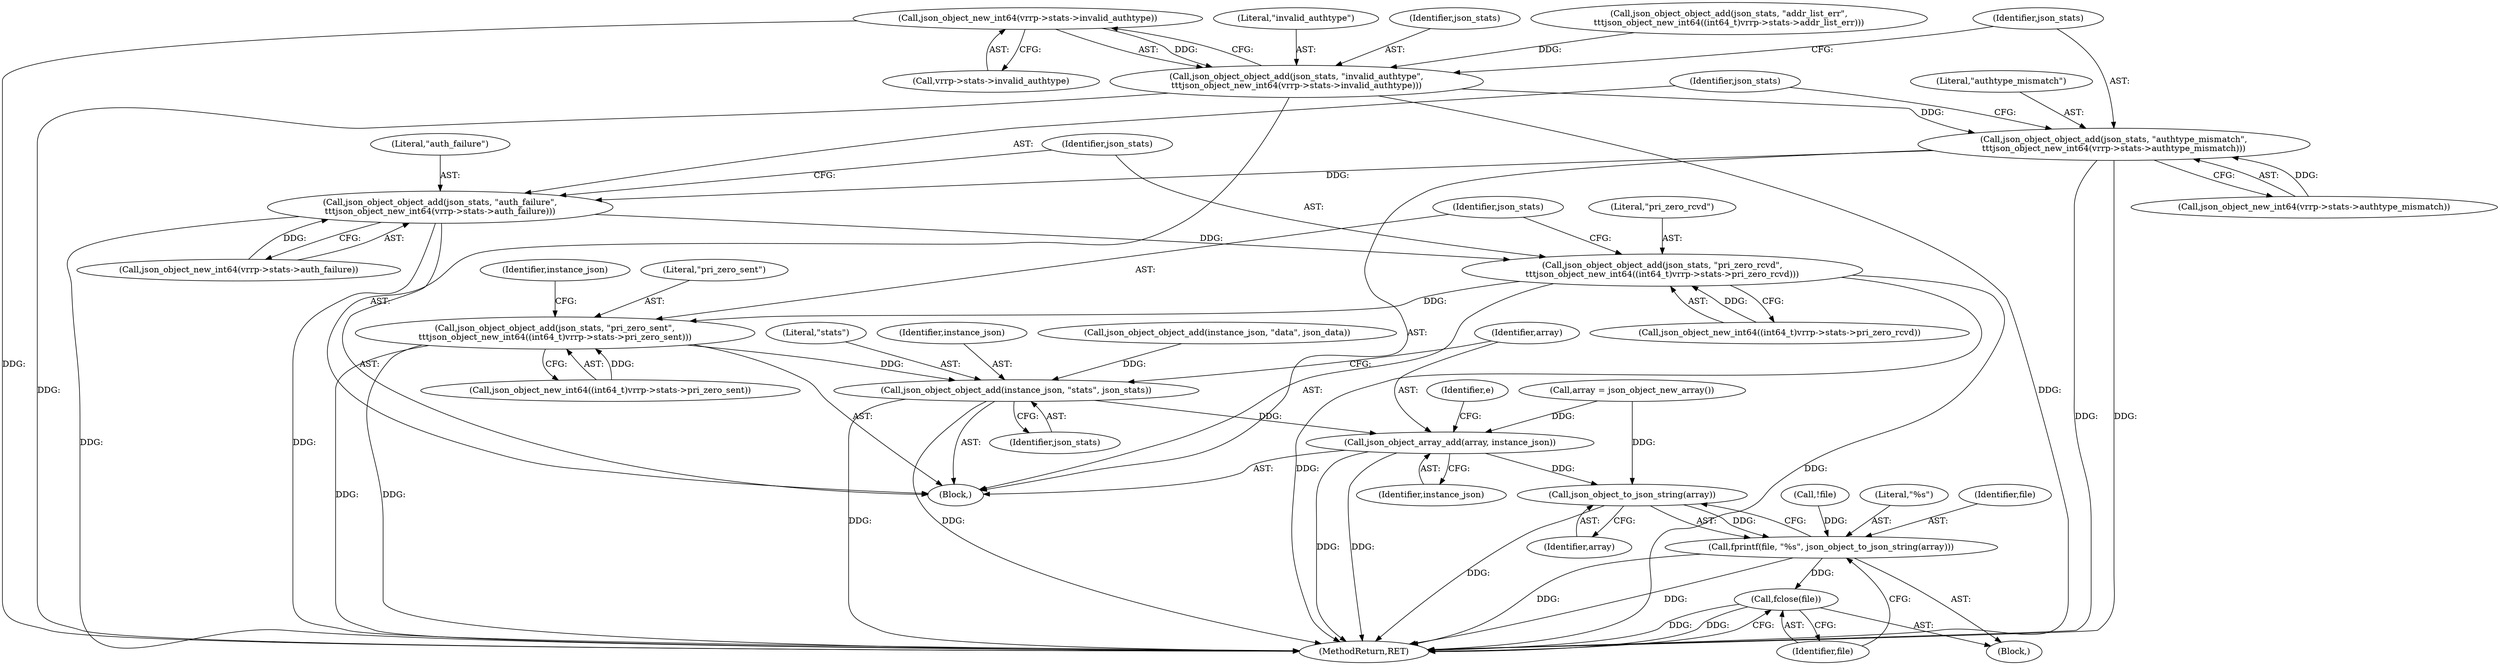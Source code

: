 digraph "0_keepalived_04f2d32871bb3b11d7dc024039952f2fe2750306_3@pointer" {
"1000896" [label="(Call,json_object_new_int64(vrrp->stats->invalid_authtype))"];
"1000893" [label="(Call,json_object_object_add(json_stats, \"invalid_authtype\",\n\t\t\tjson_object_new_int64(vrrp->stats->invalid_authtype)))"];
"1000902" [label="(Call,json_object_object_add(json_stats, \"authtype_mismatch\",\n\t\t\tjson_object_new_int64(vrrp->stats->authtype_mismatch)))"];
"1000911" [label="(Call,json_object_object_add(json_stats, \"auth_failure\",\n\t\t\tjson_object_new_int64(vrrp->stats->auth_failure)))"];
"1000920" [label="(Call,json_object_object_add(json_stats, \"pri_zero_rcvd\",\n\t\t\tjson_object_new_int64((int64_t)vrrp->stats->pri_zero_rcvd)))"];
"1000931" [label="(Call,json_object_object_add(json_stats, \"pri_zero_sent\",\n\t\t\tjson_object_new_int64((int64_t)vrrp->stats->pri_zero_sent)))"];
"1000946" [label="(Call,json_object_object_add(instance_json, \"stats\", json_stats))"];
"1000950" [label="(Call,json_object_array_add(array, instance_json))"];
"1000956" [label="(Call,json_object_to_json_string(array))"];
"1000953" [label="(Call,fprintf(file, \"%s\", json_object_to_json_string(array)))"];
"1000958" [label="(Call,fclose(file))"];
"1000960" [label="(MethodReturn,RET)"];
"1000913" [label="(Literal,\"auth_failure\")"];
"1000933" [label="(Literal,\"pri_zero_sent\")"];
"1000954" [label="(Identifier,file)"];
"1000893" [label="(Call,json_object_object_add(json_stats, \"invalid_authtype\",\n\t\t\tjson_object_new_int64(vrrp->stats->invalid_authtype)))"];
"1000911" [label="(Call,json_object_object_add(json_stats, \"auth_failure\",\n\t\t\tjson_object_new_int64(vrrp->stats->auth_failure)))"];
"1000102" [label="(Block,)"];
"1000902" [label="(Call,json_object_object_add(json_stats, \"authtype_mismatch\",\n\t\t\tjson_object_new_int64(vrrp->stats->authtype_mismatch)))"];
"1000950" [label="(Call,json_object_array_add(array, instance_json))"];
"1000931" [label="(Call,json_object_object_add(json_stats, \"pri_zero_sent\",\n\t\t\tjson_object_new_int64((int64_t)vrrp->stats->pri_zero_sent)))"];
"1000934" [label="(Call,json_object_new_int64((int64_t)vrrp->stats->pri_zero_sent))"];
"1000949" [label="(Identifier,json_stats)"];
"1000946" [label="(Call,json_object_object_add(instance_json, \"stats\", json_stats))"];
"1000118" [label="(Call,!file)"];
"1000141" [label="(Block,)"];
"1000896" [label="(Call,json_object_new_int64(vrrp->stats->invalid_authtype))"];
"1000914" [label="(Call,json_object_new_int64(vrrp->stats->auth_failure))"];
"1000957" [label="(Identifier,array)"];
"1000943" [label="(Identifier,instance_json)"];
"1000952" [label="(Identifier,instance_json)"];
"1000956" [label="(Call,json_object_to_json_string(array))"];
"1000958" [label="(Call,fclose(file))"];
"1000903" [label="(Identifier,json_stats)"];
"1000904" [label="(Literal,\"authtype_mismatch\")"];
"1000128" [label="(Call,array = json_object_new_array())"];
"1000895" [label="(Literal,\"invalid_authtype\")"];
"1000921" [label="(Identifier,json_stats)"];
"1000922" [label="(Literal,\"pri_zero_rcvd\")"];
"1000942" [label="(Call,json_object_object_add(instance_json, \"data\", json_data))"];
"1000951" [label="(Identifier,array)"];
"1000912" [label="(Identifier,json_stats)"];
"1000894" [label="(Identifier,json_stats)"];
"1000905" [label="(Call,json_object_new_int64(vrrp->stats->authtype_mismatch))"];
"1000897" [label="(Call,vrrp->stats->invalid_authtype)"];
"1000955" [label="(Literal,\"%s\")"];
"1000959" [label="(Identifier,file)"];
"1000948" [label="(Literal,\"stats\")"];
"1000953" [label="(Call,fprintf(file, \"%s\", json_object_to_json_string(array)))"];
"1000882" [label="(Call,json_object_object_add(json_stats, \"addr_list_err\",\n\t\t\tjson_object_new_int64((int64_t)vrrp->stats->addr_list_err)))"];
"1000920" [label="(Call,json_object_object_add(json_stats, \"pri_zero_rcvd\",\n\t\t\tjson_object_new_int64((int64_t)vrrp->stats->pri_zero_rcvd)))"];
"1000923" [label="(Call,json_object_new_int64((int64_t)vrrp->stats->pri_zero_rcvd))"];
"1000947" [label="(Identifier,instance_json)"];
"1000140" [label="(Identifier,e)"];
"1000932" [label="(Identifier,json_stats)"];
"1000896" -> "1000893"  [label="AST: "];
"1000896" -> "1000897"  [label="CFG: "];
"1000897" -> "1000896"  [label="AST: "];
"1000893" -> "1000896"  [label="CFG: "];
"1000896" -> "1000960"  [label="DDG: "];
"1000896" -> "1000893"  [label="DDG: "];
"1000893" -> "1000141"  [label="AST: "];
"1000894" -> "1000893"  [label="AST: "];
"1000895" -> "1000893"  [label="AST: "];
"1000903" -> "1000893"  [label="CFG: "];
"1000893" -> "1000960"  [label="DDG: "];
"1000893" -> "1000960"  [label="DDG: "];
"1000882" -> "1000893"  [label="DDG: "];
"1000893" -> "1000902"  [label="DDG: "];
"1000902" -> "1000141"  [label="AST: "];
"1000902" -> "1000905"  [label="CFG: "];
"1000903" -> "1000902"  [label="AST: "];
"1000904" -> "1000902"  [label="AST: "];
"1000905" -> "1000902"  [label="AST: "];
"1000912" -> "1000902"  [label="CFG: "];
"1000902" -> "1000960"  [label="DDG: "];
"1000902" -> "1000960"  [label="DDG: "];
"1000905" -> "1000902"  [label="DDG: "];
"1000902" -> "1000911"  [label="DDG: "];
"1000911" -> "1000141"  [label="AST: "];
"1000911" -> "1000914"  [label="CFG: "];
"1000912" -> "1000911"  [label="AST: "];
"1000913" -> "1000911"  [label="AST: "];
"1000914" -> "1000911"  [label="AST: "];
"1000921" -> "1000911"  [label="CFG: "];
"1000911" -> "1000960"  [label="DDG: "];
"1000911" -> "1000960"  [label="DDG: "];
"1000914" -> "1000911"  [label="DDG: "];
"1000911" -> "1000920"  [label="DDG: "];
"1000920" -> "1000141"  [label="AST: "];
"1000920" -> "1000923"  [label="CFG: "];
"1000921" -> "1000920"  [label="AST: "];
"1000922" -> "1000920"  [label="AST: "];
"1000923" -> "1000920"  [label="AST: "];
"1000932" -> "1000920"  [label="CFG: "];
"1000920" -> "1000960"  [label="DDG: "];
"1000920" -> "1000960"  [label="DDG: "];
"1000923" -> "1000920"  [label="DDG: "];
"1000920" -> "1000931"  [label="DDG: "];
"1000931" -> "1000141"  [label="AST: "];
"1000931" -> "1000934"  [label="CFG: "];
"1000932" -> "1000931"  [label="AST: "];
"1000933" -> "1000931"  [label="AST: "];
"1000934" -> "1000931"  [label="AST: "];
"1000943" -> "1000931"  [label="CFG: "];
"1000931" -> "1000960"  [label="DDG: "];
"1000931" -> "1000960"  [label="DDG: "];
"1000934" -> "1000931"  [label="DDG: "];
"1000931" -> "1000946"  [label="DDG: "];
"1000946" -> "1000141"  [label="AST: "];
"1000946" -> "1000949"  [label="CFG: "];
"1000947" -> "1000946"  [label="AST: "];
"1000948" -> "1000946"  [label="AST: "];
"1000949" -> "1000946"  [label="AST: "];
"1000951" -> "1000946"  [label="CFG: "];
"1000946" -> "1000960"  [label="DDG: "];
"1000946" -> "1000960"  [label="DDG: "];
"1000942" -> "1000946"  [label="DDG: "];
"1000946" -> "1000950"  [label="DDG: "];
"1000950" -> "1000141"  [label="AST: "];
"1000950" -> "1000952"  [label="CFG: "];
"1000951" -> "1000950"  [label="AST: "];
"1000952" -> "1000950"  [label="AST: "];
"1000140" -> "1000950"  [label="CFG: "];
"1000950" -> "1000960"  [label="DDG: "];
"1000950" -> "1000960"  [label="DDG: "];
"1000128" -> "1000950"  [label="DDG: "];
"1000950" -> "1000956"  [label="DDG: "];
"1000956" -> "1000953"  [label="AST: "];
"1000956" -> "1000957"  [label="CFG: "];
"1000957" -> "1000956"  [label="AST: "];
"1000953" -> "1000956"  [label="CFG: "];
"1000956" -> "1000960"  [label="DDG: "];
"1000956" -> "1000953"  [label="DDG: "];
"1000128" -> "1000956"  [label="DDG: "];
"1000953" -> "1000102"  [label="AST: "];
"1000954" -> "1000953"  [label="AST: "];
"1000955" -> "1000953"  [label="AST: "];
"1000959" -> "1000953"  [label="CFG: "];
"1000953" -> "1000960"  [label="DDG: "];
"1000953" -> "1000960"  [label="DDG: "];
"1000118" -> "1000953"  [label="DDG: "];
"1000953" -> "1000958"  [label="DDG: "];
"1000958" -> "1000102"  [label="AST: "];
"1000958" -> "1000959"  [label="CFG: "];
"1000959" -> "1000958"  [label="AST: "];
"1000960" -> "1000958"  [label="CFG: "];
"1000958" -> "1000960"  [label="DDG: "];
"1000958" -> "1000960"  [label="DDG: "];
}
